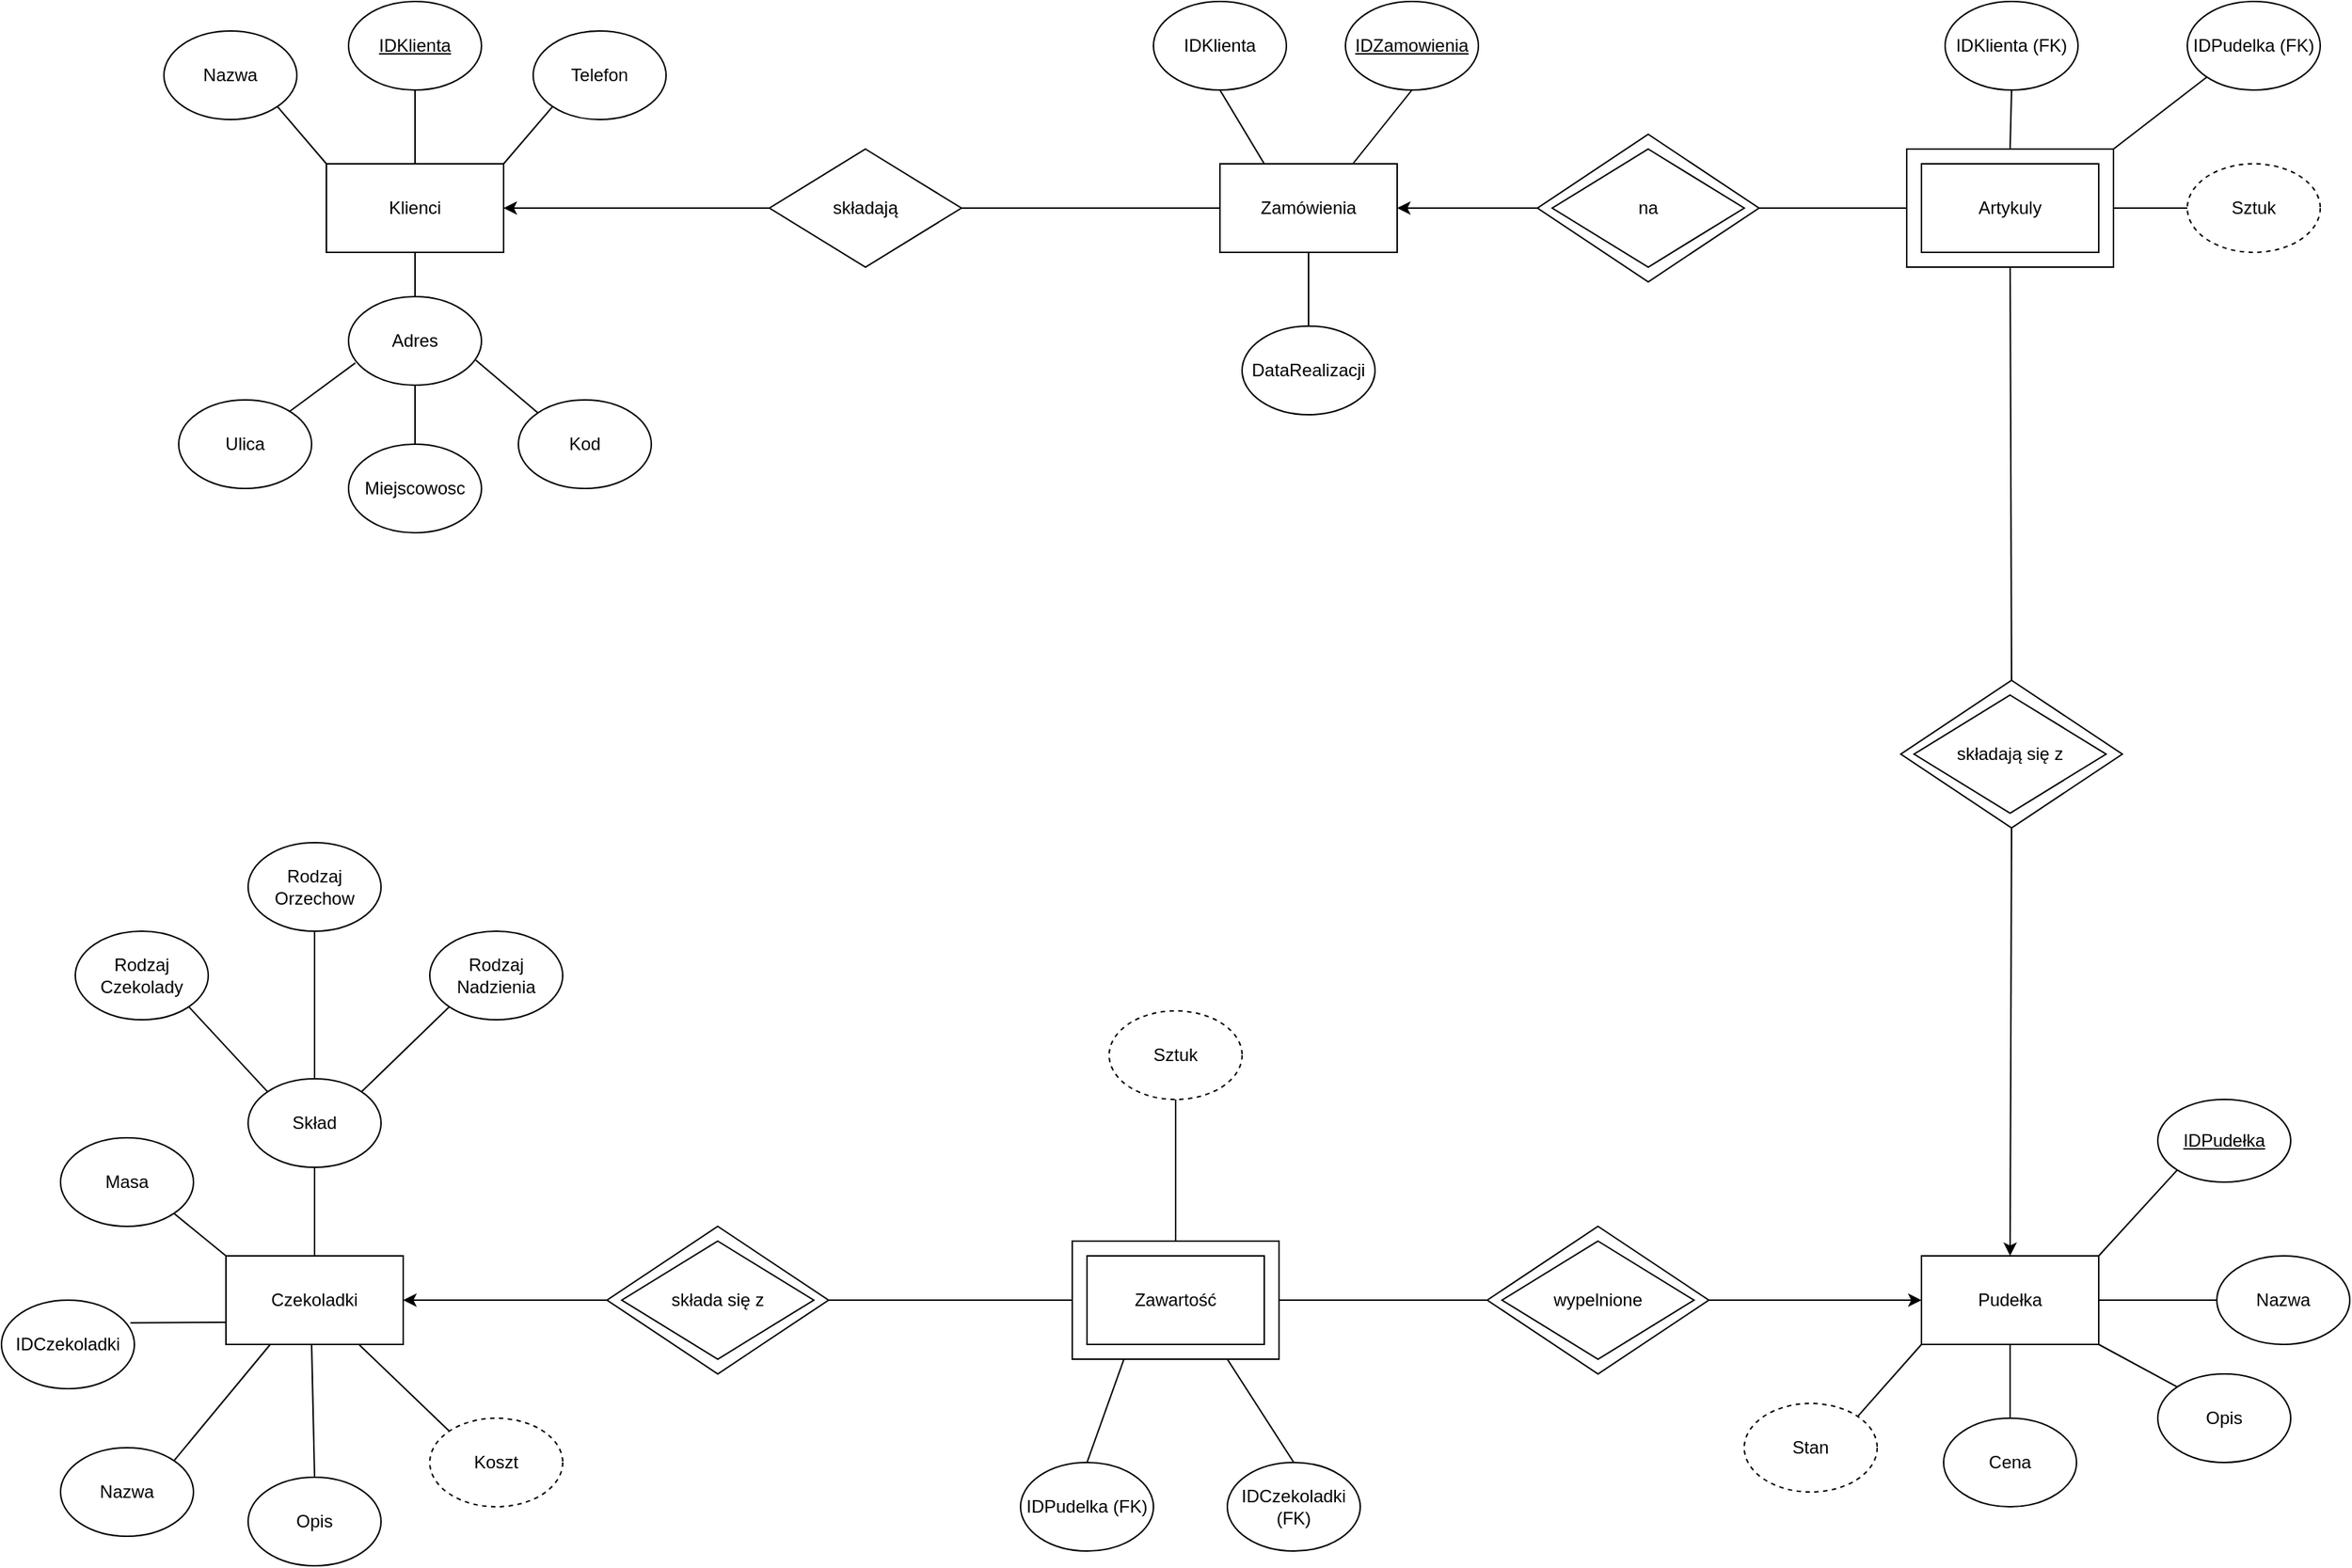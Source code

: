 <mxfile version="17.1.3" type="github">
  <diagram id="R2lEEEUBdFMjLlhIrx00" name="Page-1">
    <mxGraphModel dx="782" dy="1255" grid="1" gridSize="10" guides="1" tooltips="1" connect="1" arrows="1" fold="1" page="1" pageScale="1" pageWidth="583" pageHeight="827" math="0" shadow="0" extFonts="Permanent Marker^https://fonts.googleapis.com/css?family=Permanent+Marker">
      <root>
        <mxCell id="0" />
        <mxCell id="1" parent="0" />
        <mxCell id="abUERGnJFec2dvyfxDvH-7" value="Klienci" style="rounded=0;whiteSpace=wrap;html=1;" parent="1" vertex="1">
          <mxGeometry x="240" y="-280" width="120" height="60" as="geometry" />
        </mxCell>
        <mxCell id="abUERGnJFec2dvyfxDvH-8" value="Miejscowosc" style="ellipse;whiteSpace=wrap;html=1;" parent="1" vertex="1">
          <mxGeometry x="255" y="-90" width="90" height="60" as="geometry" />
        </mxCell>
        <mxCell id="abUERGnJFec2dvyfxDvH-9" value="Ulica" style="ellipse;whiteSpace=wrap;html=1;" parent="1" vertex="1">
          <mxGeometry x="140" y="-120" width="90" height="60" as="geometry" />
        </mxCell>
        <mxCell id="abUERGnJFec2dvyfxDvH-10" value="Nazwa" style="ellipse;whiteSpace=wrap;html=1;" parent="1" vertex="1">
          <mxGeometry x="130" y="-370" width="90" height="60" as="geometry" />
        </mxCell>
        <mxCell id="abUERGnJFec2dvyfxDvH-11" value="&lt;u&gt;IDKlienta&lt;/u&gt;" style="ellipse;whiteSpace=wrap;html=1;" parent="1" vertex="1">
          <mxGeometry x="255" y="-390" width="90" height="60" as="geometry" />
        </mxCell>
        <mxCell id="abUERGnJFec2dvyfxDvH-12" value="Telefon" style="ellipse;whiteSpace=wrap;html=1;" parent="1" vertex="1">
          <mxGeometry x="380" y="-370" width="90" height="60" as="geometry" />
        </mxCell>
        <mxCell id="abUERGnJFec2dvyfxDvH-13" value="Kod" style="ellipse;whiteSpace=wrap;html=1;" parent="1" vertex="1">
          <mxGeometry x="370" y="-120" width="90" height="60" as="geometry" />
        </mxCell>
        <mxCell id="abUERGnJFec2dvyfxDvH-14" value="" style="endArrow=none;html=1;rounded=0;entryX=0;entryY=1;entryDx=0;entryDy=0;exitX=1;exitY=0;exitDx=0;exitDy=0;" parent="1" source="abUERGnJFec2dvyfxDvH-7" target="abUERGnJFec2dvyfxDvH-12" edge="1">
          <mxGeometry width="50" height="50" relative="1" as="geometry">
            <mxPoint x="280" y="-220" as="sourcePoint" />
            <mxPoint x="330" y="-270" as="targetPoint" />
          </mxGeometry>
        </mxCell>
        <mxCell id="abUERGnJFec2dvyfxDvH-15" value="" style="endArrow=none;html=1;rounded=0;entryX=0.5;entryY=1;entryDx=0;entryDy=0;exitX=0.5;exitY=0;exitDx=0;exitDy=0;" parent="1" source="abUERGnJFec2dvyfxDvH-7" target="abUERGnJFec2dvyfxDvH-11" edge="1">
          <mxGeometry width="50" height="50" relative="1" as="geometry">
            <mxPoint x="280" y="-220" as="sourcePoint" />
            <mxPoint x="330" y="-270" as="targetPoint" />
          </mxGeometry>
        </mxCell>
        <mxCell id="abUERGnJFec2dvyfxDvH-16" value="" style="endArrow=none;html=1;rounded=0;entryX=1;entryY=1;entryDx=0;entryDy=0;exitX=0;exitY=0;exitDx=0;exitDy=0;" parent="1" source="abUERGnJFec2dvyfxDvH-7" target="abUERGnJFec2dvyfxDvH-10" edge="1">
          <mxGeometry width="50" height="50" relative="1" as="geometry">
            <mxPoint x="280" y="-220" as="sourcePoint" />
            <mxPoint x="330" y="-270" as="targetPoint" />
          </mxGeometry>
        </mxCell>
        <mxCell id="abUERGnJFec2dvyfxDvH-17" value="" style="endArrow=none;html=1;rounded=0;entryX=0.051;entryY=0.749;entryDx=0;entryDy=0;entryPerimeter=0;" parent="1" source="abUERGnJFec2dvyfxDvH-9" target="abUERGnJFec2dvyfxDvH-29" edge="1">
          <mxGeometry width="50" height="50" relative="1" as="geometry">
            <mxPoint x="280" y="-220" as="sourcePoint" />
            <mxPoint x="330" y="-270" as="targetPoint" />
          </mxGeometry>
        </mxCell>
        <mxCell id="abUERGnJFec2dvyfxDvH-18" value="" style="endArrow=none;html=1;rounded=0;exitX=0.5;exitY=0;exitDx=0;exitDy=0;entryX=0.5;entryY=1;entryDx=0;entryDy=0;" parent="1" source="abUERGnJFec2dvyfxDvH-8" target="abUERGnJFec2dvyfxDvH-29" edge="1">
          <mxGeometry width="50" height="50" relative="1" as="geometry">
            <mxPoint x="280" y="-220" as="sourcePoint" />
            <mxPoint x="330" y="-270" as="targetPoint" />
          </mxGeometry>
        </mxCell>
        <mxCell id="abUERGnJFec2dvyfxDvH-19" value="" style="endArrow=none;html=1;rounded=0;entryX=0;entryY=0;entryDx=0;entryDy=0;exitX=0.957;exitY=0.716;exitDx=0;exitDy=0;exitPerimeter=0;" parent="1" source="abUERGnJFec2dvyfxDvH-29" target="abUERGnJFec2dvyfxDvH-13" edge="1">
          <mxGeometry width="50" height="50" relative="1" as="geometry">
            <mxPoint x="280" y="-220" as="sourcePoint" />
            <mxPoint x="330" y="-270" as="targetPoint" />
          </mxGeometry>
        </mxCell>
        <mxCell id="abUERGnJFec2dvyfxDvH-25" value="" style="endArrow=classic;html=1;rounded=0;entryX=1;entryY=0.5;entryDx=0;entryDy=0;exitX=0;exitY=0.5;exitDx=0;exitDy=0;" parent="1" source="abUERGnJFec2dvyfxDvH-20" target="abUERGnJFec2dvyfxDvH-7" edge="1">
          <mxGeometry width="50" height="50" relative="1" as="geometry">
            <mxPoint x="400" y="-240" as="sourcePoint" />
            <mxPoint x="450" y="-290" as="targetPoint" />
          </mxGeometry>
        </mxCell>
        <mxCell id="abUERGnJFec2dvyfxDvH-26" value="" style="endArrow=none;html=1;rounded=0;entryX=0;entryY=0.5;entryDx=0;entryDy=0;startArrow=none;" parent="1" source="abUERGnJFec2dvyfxDvH-20" target="abUERGnJFec2dvyfxDvH-27" edge="1">
          <mxGeometry width="50" height="50" relative="1" as="geometry">
            <mxPoint x="610" y="-250" as="sourcePoint" />
            <mxPoint x="750" y="-250" as="targetPoint" />
            <Array as="points" />
          </mxGeometry>
        </mxCell>
        <mxCell id="abUERGnJFec2dvyfxDvH-27" value="Zamówienia" style="rounded=0;whiteSpace=wrap;html=1;" parent="1" vertex="1">
          <mxGeometry x="845" y="-280" width="120" height="60" as="geometry" />
        </mxCell>
        <mxCell id="abUERGnJFec2dvyfxDvH-29" value="Adres" style="ellipse;whiteSpace=wrap;html=1;" parent="1" vertex="1">
          <mxGeometry x="255" y="-190" width="90" height="60" as="geometry" />
        </mxCell>
        <mxCell id="abUERGnJFec2dvyfxDvH-30" value="" style="endArrow=none;html=1;rounded=0;entryX=0.5;entryY=1;entryDx=0;entryDy=0;exitX=0.5;exitY=0;exitDx=0;exitDy=0;" parent="1" source="abUERGnJFec2dvyfxDvH-29" target="abUERGnJFec2dvyfxDvH-7" edge="1">
          <mxGeometry width="50" height="50" relative="1" as="geometry">
            <mxPoint x="290" y="-180" as="sourcePoint" />
            <mxPoint x="340" y="-230" as="targetPoint" />
          </mxGeometry>
        </mxCell>
        <mxCell id="abUERGnJFec2dvyfxDvH-20" value="składają" style="rhombus;whiteSpace=wrap;html=1;" parent="1" vertex="1">
          <mxGeometry x="540" y="-290" width="130" height="80" as="geometry" />
        </mxCell>
        <mxCell id="abUERGnJFec2dvyfxDvH-33" value="DataRealizacji" style="ellipse;whiteSpace=wrap;html=1;" parent="1" vertex="1">
          <mxGeometry x="860" y="-170" width="90" height="60" as="geometry" />
        </mxCell>
        <mxCell id="abUERGnJFec2dvyfxDvH-34" value="&lt;u&gt;IDZamowienia&lt;/u&gt;" style="ellipse;whiteSpace=wrap;html=1;" parent="1" vertex="1">
          <mxGeometry x="930" y="-390" width="90" height="60" as="geometry" />
        </mxCell>
        <mxCell id="abUERGnJFec2dvyfxDvH-35" value="IDKlienta" style="ellipse;whiteSpace=wrap;html=1;" parent="1" vertex="1">
          <mxGeometry x="800" y="-390" width="90" height="60" as="geometry" />
        </mxCell>
        <mxCell id="abUERGnJFec2dvyfxDvH-36" value="" style="endArrow=none;html=1;rounded=0;entryX=0.5;entryY=1;entryDx=0;entryDy=0;exitX=0.25;exitY=0;exitDx=0;exitDy=0;" parent="1" source="abUERGnJFec2dvyfxDvH-27" target="abUERGnJFec2dvyfxDvH-35" edge="1">
          <mxGeometry width="50" height="50" relative="1" as="geometry">
            <mxPoint x="500" y="-170" as="sourcePoint" />
            <mxPoint x="550" y="-220" as="targetPoint" />
          </mxGeometry>
        </mxCell>
        <mxCell id="abUERGnJFec2dvyfxDvH-37" value="" style="endArrow=none;html=1;rounded=0;entryX=0.5;entryY=1;entryDx=0;entryDy=0;exitX=0.75;exitY=0;exitDx=0;exitDy=0;" parent="1" source="abUERGnJFec2dvyfxDvH-27" target="abUERGnJFec2dvyfxDvH-34" edge="1">
          <mxGeometry width="50" height="50" relative="1" as="geometry">
            <mxPoint x="910" y="-270" as="sourcePoint" />
            <mxPoint x="960" y="-320" as="targetPoint" />
          </mxGeometry>
        </mxCell>
        <mxCell id="abUERGnJFec2dvyfxDvH-38" value="" style="endArrow=none;html=1;rounded=0;exitX=0.5;exitY=0;exitDx=0;exitDy=0;entryX=0.5;entryY=1;entryDx=0;entryDy=0;" parent="1" source="abUERGnJFec2dvyfxDvH-33" target="abUERGnJFec2dvyfxDvH-27" edge="1">
          <mxGeometry width="50" height="50" relative="1" as="geometry">
            <mxPoint x="500" y="-170" as="sourcePoint" />
            <mxPoint x="550" y="-220" as="targetPoint" />
          </mxGeometry>
        </mxCell>
        <mxCell id="abUERGnJFec2dvyfxDvH-39" value="" style="endArrow=classic;html=1;rounded=0;entryX=1;entryY=0.5;entryDx=0;entryDy=0;exitX=0;exitY=0.5;exitDx=0;exitDy=0;" parent="1" source="abUERGnJFec2dvyfxDvH-23" target="abUERGnJFec2dvyfxDvH-27" edge="1">
          <mxGeometry width="50" height="50" relative="1" as="geometry">
            <mxPoint x="680" y="-170" as="sourcePoint" />
            <mxPoint x="730" y="-220" as="targetPoint" />
          </mxGeometry>
        </mxCell>
        <mxCell id="abUERGnJFec2dvyfxDvH-40" value="" style="endArrow=none;html=1;rounded=0;entryX=1;entryY=0.5;entryDx=0;entryDy=0;exitX=0;exitY=0.5;exitDx=0;exitDy=0;" parent="1" source="8hP7hutCpW1YsfkcWPiX-58" target="abUERGnJFec2dvyfxDvH-23" edge="1">
          <mxGeometry width="50" height="50" relative="1" as="geometry">
            <mxPoint x="680" y="-170" as="sourcePoint" />
            <mxPoint x="730" y="-220" as="targetPoint" />
          </mxGeometry>
        </mxCell>
        <mxCell id="8hP7hutCpW1YsfkcWPiX-3" value="IDKlienta (FK)" style="ellipse;whiteSpace=wrap;html=1;" parent="1" vertex="1">
          <mxGeometry x="1336" y="-390" width="90" height="60" as="geometry" />
        </mxCell>
        <mxCell id="8hP7hutCpW1YsfkcWPiX-4" value="IDPudelka (FK)" style="ellipse;whiteSpace=wrap;html=1;" parent="1" vertex="1">
          <mxGeometry x="1500" y="-390" width="90" height="60" as="geometry" />
        </mxCell>
        <mxCell id="8hP7hutCpW1YsfkcWPiX-5" value="Sztuk" style="ellipse;whiteSpace=wrap;html=1;dashed=1;" parent="1" vertex="1">
          <mxGeometry x="1500" y="-280" width="90" height="60" as="geometry" />
        </mxCell>
        <mxCell id="8hP7hutCpW1YsfkcWPiX-6" value="" style="endArrow=none;html=1;rounded=0;entryX=0.5;entryY=1;entryDx=0;entryDy=0;exitX=0.5;exitY=0;exitDx=0;exitDy=0;" parent="1" source="8hP7hutCpW1YsfkcWPiX-58" target="8hP7hutCpW1YsfkcWPiX-3" edge="1">
          <mxGeometry width="50" height="50" relative="1" as="geometry">
            <mxPoint x="1240" y="-140" as="sourcePoint" />
            <mxPoint x="1290" y="-190" as="targetPoint" />
          </mxGeometry>
        </mxCell>
        <mxCell id="8hP7hutCpW1YsfkcWPiX-7" value="" style="endArrow=none;html=1;rounded=0;entryX=0;entryY=1;entryDx=0;entryDy=0;exitX=1;exitY=0;exitDx=0;exitDy=0;" parent="1" source="8hP7hutCpW1YsfkcWPiX-58" target="8hP7hutCpW1YsfkcWPiX-4" edge="1">
          <mxGeometry width="50" height="50" relative="1" as="geometry">
            <mxPoint x="1240" y="-140" as="sourcePoint" />
            <mxPoint x="1290" y="-190" as="targetPoint" />
          </mxGeometry>
        </mxCell>
        <mxCell id="8hP7hutCpW1YsfkcWPiX-8" value="" style="endArrow=none;html=1;rounded=0;entryX=0;entryY=0.5;entryDx=0;entryDy=0;exitX=1;exitY=0.5;exitDx=0;exitDy=0;" parent="1" source="8hP7hutCpW1YsfkcWPiX-58" target="8hP7hutCpW1YsfkcWPiX-5" edge="1">
          <mxGeometry width="50" height="50" relative="1" as="geometry">
            <mxPoint x="1240" y="-140" as="sourcePoint" />
            <mxPoint x="1290" y="-190" as="targetPoint" />
          </mxGeometry>
        </mxCell>
        <mxCell id="8hP7hutCpW1YsfkcWPiX-9" value="" style="endArrow=none;html=1;rounded=0;entryX=0.5;entryY=1;entryDx=0;entryDy=0;exitX=0.5;exitY=0;exitDx=0;exitDy=0;" parent="1" source="kDUmkWXr-xE4IR9eqY9k-2" target="abUERGnJFec2dvyfxDvH-41" edge="1">
          <mxGeometry width="50" height="50" relative="1" as="geometry">
            <mxPoint x="870" y="-140" as="sourcePoint" />
            <mxPoint x="920" y="-190" as="targetPoint" />
          </mxGeometry>
        </mxCell>
        <mxCell id="8hP7hutCpW1YsfkcWPiX-11" value="" style="endArrow=classic;html=1;rounded=0;entryX=0.5;entryY=0;entryDx=0;entryDy=0;exitX=0.5;exitY=1;exitDx=0;exitDy=0;" parent="1" source="kDUmkWXr-xE4IR9eqY9k-2" target="8hP7hutCpW1YsfkcWPiX-10" edge="1">
          <mxGeometry width="50" height="50" relative="1" as="geometry">
            <mxPoint x="870" y="140" as="sourcePoint" />
            <mxPoint x="920" y="90" as="targetPoint" />
          </mxGeometry>
        </mxCell>
        <mxCell id="8hP7hutCpW1YsfkcWPiX-13" value="Stan" style="ellipse;whiteSpace=wrap;html=1;dashed=1;" parent="1" vertex="1">
          <mxGeometry x="1200" y="560" width="90" height="60" as="geometry" />
        </mxCell>
        <mxCell id="8hP7hutCpW1YsfkcWPiX-14" value="Cena" style="ellipse;whiteSpace=wrap;html=1;" parent="1" vertex="1">
          <mxGeometry x="1335" y="570" width="90" height="60" as="geometry" />
        </mxCell>
        <mxCell id="8hP7hutCpW1YsfkcWPiX-15" value="&lt;u&gt;IDPudełka&lt;/u&gt;" style="ellipse;whiteSpace=wrap;html=1;" parent="1" vertex="1">
          <mxGeometry x="1480" y="354" width="90" height="56" as="geometry" />
        </mxCell>
        <mxCell id="8hP7hutCpW1YsfkcWPiX-16" value="Opis" style="ellipse;whiteSpace=wrap;html=1;" parent="1" vertex="1">
          <mxGeometry x="1480" y="540" width="90" height="60" as="geometry" />
        </mxCell>
        <mxCell id="8hP7hutCpW1YsfkcWPiX-17" value="Nazwa" style="ellipse;whiteSpace=wrap;html=1;" parent="1" vertex="1">
          <mxGeometry x="1520" y="460" width="90" height="60" as="geometry" />
        </mxCell>
        <mxCell id="8hP7hutCpW1YsfkcWPiX-18" value="" style="endArrow=none;html=1;rounded=0;entryX=0;entryY=1;entryDx=0;entryDy=0;exitX=1;exitY=0;exitDx=0;exitDy=0;" parent="1" source="8hP7hutCpW1YsfkcWPiX-13" target="8hP7hutCpW1YsfkcWPiX-10" edge="1">
          <mxGeometry width="50" height="50" relative="1" as="geometry">
            <mxPoint x="840" y="310" as="sourcePoint" />
            <mxPoint x="900" y="250" as="targetPoint" />
          </mxGeometry>
        </mxCell>
        <mxCell id="8hP7hutCpW1YsfkcWPiX-19" value="" style="endArrow=none;html=1;rounded=0;entryX=0;entryY=1;entryDx=0;entryDy=0;exitX=1;exitY=0;exitDx=0;exitDy=0;" parent="1" source="8hP7hutCpW1YsfkcWPiX-10" target="8hP7hutCpW1YsfkcWPiX-15" edge="1">
          <mxGeometry width="50" height="50" relative="1" as="geometry">
            <mxPoint x="840" y="310" as="sourcePoint" />
            <mxPoint x="890" y="260" as="targetPoint" />
          </mxGeometry>
        </mxCell>
        <mxCell id="8hP7hutCpW1YsfkcWPiX-20" value="" style="endArrow=none;html=1;rounded=0;entryX=0.5;entryY=0;entryDx=0;entryDy=0;exitX=0.5;exitY=1;exitDx=0;exitDy=0;" parent="1" source="8hP7hutCpW1YsfkcWPiX-10" target="8hP7hutCpW1YsfkcWPiX-14" edge="1">
          <mxGeometry width="50" height="50" relative="1" as="geometry">
            <mxPoint x="840" y="310" as="sourcePoint" />
            <mxPoint x="890" y="260" as="targetPoint" />
          </mxGeometry>
        </mxCell>
        <mxCell id="8hP7hutCpW1YsfkcWPiX-21" value="" style="endArrow=none;html=1;rounded=0;entryX=0;entryY=0;entryDx=0;entryDy=0;exitX=1;exitY=1;exitDx=0;exitDy=0;" parent="1" source="8hP7hutCpW1YsfkcWPiX-10" target="8hP7hutCpW1YsfkcWPiX-16" edge="1">
          <mxGeometry width="50" height="50" relative="1" as="geometry">
            <mxPoint x="840" y="310" as="sourcePoint" />
            <mxPoint x="890" y="260" as="targetPoint" />
          </mxGeometry>
        </mxCell>
        <mxCell id="8hP7hutCpW1YsfkcWPiX-22" value="" style="endArrow=none;html=1;rounded=0;entryX=0;entryY=0.5;entryDx=0;entryDy=0;exitX=1;exitY=0.5;exitDx=0;exitDy=0;" parent="1" source="8hP7hutCpW1YsfkcWPiX-10" target="8hP7hutCpW1YsfkcWPiX-17" edge="1">
          <mxGeometry width="50" height="50" relative="1" as="geometry">
            <mxPoint x="840" y="310" as="sourcePoint" />
            <mxPoint x="890" y="260" as="targetPoint" />
          </mxGeometry>
        </mxCell>
        <mxCell id="8hP7hutCpW1YsfkcWPiX-24" value="Czekoladki" style="rounded=0;whiteSpace=wrap;html=1;" parent="1" vertex="1">
          <mxGeometry x="172" y="460" width="120" height="60" as="geometry" />
        </mxCell>
        <mxCell id="8hP7hutCpW1YsfkcWPiX-26" value="" style="endArrow=none;html=1;rounded=0;entryX=0;entryY=0.5;entryDx=0;entryDy=0;exitX=1;exitY=0.5;exitDx=0;exitDy=0;" parent="1" source="8hP7hutCpW1YsfkcWPiX-61" target="kDUmkWXr-xE4IR9eqY9k-3" edge="1">
          <mxGeometry width="50" height="50" relative="1" as="geometry">
            <mxPoint x="840" y="310" as="sourcePoint" />
            <mxPoint x="890" y="260" as="targetPoint" />
          </mxGeometry>
        </mxCell>
        <mxCell id="8hP7hutCpW1YsfkcWPiX-27" value="Sztuk" style="ellipse;whiteSpace=wrap;html=1;dashed=1;" parent="1" vertex="1">
          <mxGeometry x="770" y="294" width="90" height="60" as="geometry" />
        </mxCell>
        <mxCell id="8hP7hutCpW1YsfkcWPiX-28" value="IDCzekoladki (FK)" style="ellipse;whiteSpace=wrap;html=1;" parent="1" vertex="1">
          <mxGeometry x="850" y="600" width="90" height="60" as="geometry" />
        </mxCell>
        <mxCell id="8hP7hutCpW1YsfkcWPiX-29" value="IDPudelka (FK)" style="ellipse;whiteSpace=wrap;html=1;" parent="1" vertex="1">
          <mxGeometry x="710" y="600" width="90" height="60" as="geometry" />
        </mxCell>
        <mxCell id="8hP7hutCpW1YsfkcWPiX-30" value="" style="endArrow=none;html=1;rounded=0;exitX=0.5;exitY=0;exitDx=0;exitDy=0;entryX=0.5;entryY=1;entryDx=0;entryDy=0;" parent="1" source="8hP7hutCpW1YsfkcWPiX-61" target="8hP7hutCpW1YsfkcWPiX-27" edge="1">
          <mxGeometry width="50" height="50" relative="1" as="geometry">
            <mxPoint x="840" y="310" as="sourcePoint" />
            <mxPoint x="890" y="260" as="targetPoint" />
          </mxGeometry>
        </mxCell>
        <mxCell id="8hP7hutCpW1YsfkcWPiX-31" value="" style="endArrow=none;html=1;rounded=0;entryX=0.25;entryY=1;entryDx=0;entryDy=0;exitX=0.5;exitY=0;exitDx=0;exitDy=0;" parent="1" source="8hP7hutCpW1YsfkcWPiX-29" target="8hP7hutCpW1YsfkcWPiX-61" edge="1">
          <mxGeometry width="50" height="50" relative="1" as="geometry">
            <mxPoint x="840" y="310" as="sourcePoint" />
            <mxPoint x="890" y="260" as="targetPoint" />
          </mxGeometry>
        </mxCell>
        <mxCell id="8hP7hutCpW1YsfkcWPiX-32" value="" style="endArrow=none;html=1;rounded=0;exitX=0.5;exitY=0;exitDx=0;exitDy=0;entryX=0.75;entryY=1;entryDx=0;entryDy=0;" parent="1" source="8hP7hutCpW1YsfkcWPiX-28" target="8hP7hutCpW1YsfkcWPiX-61" edge="1">
          <mxGeometry width="50" height="50" relative="1" as="geometry">
            <mxPoint x="840" y="310" as="sourcePoint" />
            <mxPoint x="890" y="260" as="targetPoint" />
          </mxGeometry>
        </mxCell>
        <mxCell id="8hP7hutCpW1YsfkcWPiX-33" value="" style="endArrow=none;html=1;rounded=0;exitX=1;exitY=0.5;exitDx=0;exitDy=0;entryX=0;entryY=0.5;entryDx=0;entryDy=0;" parent="1" source="kDUmkWXr-xE4IR9eqY9k-1" target="8hP7hutCpW1YsfkcWPiX-61" edge="1">
          <mxGeometry width="50" height="50" relative="1" as="geometry">
            <mxPoint x="840" y="310" as="sourcePoint" />
            <mxPoint x="890" y="260" as="targetPoint" />
          </mxGeometry>
        </mxCell>
        <mxCell id="8hP7hutCpW1YsfkcWPiX-35" value="" style="endArrow=classic;html=1;rounded=0;entryX=1;entryY=0.5;entryDx=0;entryDy=0;exitX=0;exitY=0.5;exitDx=0;exitDy=0;" parent="1" source="kDUmkWXr-xE4IR9eqY9k-1" target="8hP7hutCpW1YsfkcWPiX-24" edge="1">
          <mxGeometry width="50" height="50" relative="1" as="geometry">
            <mxPoint x="840" y="310" as="sourcePoint" />
            <mxPoint x="890" y="260" as="targetPoint" />
          </mxGeometry>
        </mxCell>
        <mxCell id="8hP7hutCpW1YsfkcWPiX-36" value="Nazwa" style="ellipse;whiteSpace=wrap;html=1;" parent="1" vertex="1">
          <mxGeometry x="60" y="590" width="90" height="60" as="geometry" />
        </mxCell>
        <mxCell id="8hP7hutCpW1YsfkcWPiX-37" value="Opis" style="ellipse;whiteSpace=wrap;html=1;" parent="1" vertex="1">
          <mxGeometry x="187" y="610" width="90" height="60" as="geometry" />
        </mxCell>
        <mxCell id="8hP7hutCpW1YsfkcWPiX-38" value="Koszt" style="ellipse;whiteSpace=wrap;html=1;dashed=1;" parent="1" vertex="1">
          <mxGeometry x="310" y="570" width="90" height="60" as="geometry" />
        </mxCell>
        <mxCell id="8hP7hutCpW1YsfkcWPiX-39" value="Rodzaj&lt;br&gt;Nadzienia" style="ellipse;whiteSpace=wrap;html=1;" parent="1" vertex="1">
          <mxGeometry x="310" y="240" width="90" height="60" as="geometry" />
        </mxCell>
        <mxCell id="8hP7hutCpW1YsfkcWPiX-40" value="Rodzaj&lt;br&gt;Orzechow" style="ellipse;whiteSpace=wrap;html=1;" parent="1" vertex="1">
          <mxGeometry x="187" y="180" width="90" height="60" as="geometry" />
        </mxCell>
        <mxCell id="8hP7hutCpW1YsfkcWPiX-41" value="Rodzaj&lt;br&gt;Czekolady" style="ellipse;whiteSpace=wrap;html=1;" parent="1" vertex="1">
          <mxGeometry x="70" y="240" width="90" height="60" as="geometry" />
        </mxCell>
        <mxCell id="8hP7hutCpW1YsfkcWPiX-42" value="Skład" style="ellipse;whiteSpace=wrap;html=1;" parent="1" vertex="1">
          <mxGeometry x="187" y="340" width="90" height="60" as="geometry" />
        </mxCell>
        <mxCell id="8hP7hutCpW1YsfkcWPiX-43" value="" style="endArrow=none;html=1;rounded=0;exitX=1;exitY=0;exitDx=0;exitDy=0;entryX=0;entryY=1;entryDx=0;entryDy=0;" parent="1" source="8hP7hutCpW1YsfkcWPiX-42" target="8hP7hutCpW1YsfkcWPiX-39" edge="1">
          <mxGeometry width="50" height="50" relative="1" as="geometry">
            <mxPoint x="840" y="30" as="sourcePoint" />
            <mxPoint x="890" y="-20" as="targetPoint" />
          </mxGeometry>
        </mxCell>
        <mxCell id="8hP7hutCpW1YsfkcWPiX-44" value="" style="endArrow=none;html=1;rounded=0;exitX=0.5;exitY=0;exitDx=0;exitDy=0;entryX=0.5;entryY=1;entryDx=0;entryDy=0;" parent="1" source="8hP7hutCpW1YsfkcWPiX-42" target="8hP7hutCpW1YsfkcWPiX-40" edge="1">
          <mxGeometry width="50" height="50" relative="1" as="geometry">
            <mxPoint x="273.82" y="358.787" as="sourcePoint" />
            <mxPoint x="333.18" y="301.213" as="targetPoint" />
          </mxGeometry>
        </mxCell>
        <mxCell id="8hP7hutCpW1YsfkcWPiX-45" value="" style="endArrow=none;html=1;rounded=0;exitX=0;exitY=0;exitDx=0;exitDy=0;entryX=1;entryY=1;entryDx=0;entryDy=0;" parent="1" source="8hP7hutCpW1YsfkcWPiX-42" target="8hP7hutCpW1YsfkcWPiX-41" edge="1">
          <mxGeometry width="50" height="50" relative="1" as="geometry">
            <mxPoint x="283.82" y="368.787" as="sourcePoint" />
            <mxPoint x="343.18" y="311.213" as="targetPoint" />
          </mxGeometry>
        </mxCell>
        <mxCell id="8hP7hutCpW1YsfkcWPiX-46" value="" style="endArrow=none;html=1;rounded=0;exitX=0.5;exitY=0;exitDx=0;exitDy=0;entryX=0.5;entryY=1;entryDx=0;entryDy=0;" parent="1" source="8hP7hutCpW1YsfkcWPiX-24" target="8hP7hutCpW1YsfkcWPiX-42" edge="1">
          <mxGeometry width="50" height="50" relative="1" as="geometry">
            <mxPoint x="293.82" y="378.787" as="sourcePoint" />
            <mxPoint x="353.18" y="321.213" as="targetPoint" />
          </mxGeometry>
        </mxCell>
        <mxCell id="8hP7hutCpW1YsfkcWPiX-48" value="Masa" style="ellipse;whiteSpace=wrap;html=1;" parent="1" vertex="1">
          <mxGeometry x="60" y="380" width="90" height="60" as="geometry" />
        </mxCell>
        <mxCell id="8hP7hutCpW1YsfkcWPiX-49" value="IDCzekoladki" style="ellipse;whiteSpace=wrap;html=1;" parent="1" vertex="1">
          <mxGeometry x="20" y="490" width="90" height="60" as="geometry" />
        </mxCell>
        <mxCell id="8hP7hutCpW1YsfkcWPiX-50" value="" style="endArrow=none;html=1;rounded=0;entryX=1;entryY=1;entryDx=0;entryDy=0;exitX=0;exitY=0;exitDx=0;exitDy=0;" parent="1" source="8hP7hutCpW1YsfkcWPiX-24" target="8hP7hutCpW1YsfkcWPiX-48" edge="1">
          <mxGeometry width="50" height="50" relative="1" as="geometry">
            <mxPoint x="170" y="460" as="sourcePoint" />
            <mxPoint x="890" y="260" as="targetPoint" />
          </mxGeometry>
        </mxCell>
        <mxCell id="8hP7hutCpW1YsfkcWPiX-53" value="" style="endArrow=none;html=1;rounded=0;exitX=0;exitY=0.75;exitDx=0;exitDy=0;entryX=0.97;entryY=0.256;entryDx=0;entryDy=0;entryPerimeter=0;" parent="1" source="8hP7hutCpW1YsfkcWPiX-24" target="8hP7hutCpW1YsfkcWPiX-49" edge="1">
          <mxGeometry width="50" height="50" relative="1" as="geometry">
            <mxPoint x="182" y="485" as="sourcePoint" />
            <mxPoint x="126.82" y="461.213" as="targetPoint" />
          </mxGeometry>
        </mxCell>
        <mxCell id="8hP7hutCpW1YsfkcWPiX-54" value="" style="endArrow=none;html=1;rounded=0;exitX=0.25;exitY=1;exitDx=0;exitDy=0;entryX=1;entryY=0;entryDx=0;entryDy=0;" parent="1" source="8hP7hutCpW1YsfkcWPiX-24" target="8hP7hutCpW1YsfkcWPiX-36" edge="1">
          <mxGeometry width="50" height="50" relative="1" as="geometry">
            <mxPoint x="192" y="495" as="sourcePoint" />
            <mxPoint x="136.82" y="471.213" as="targetPoint" />
          </mxGeometry>
        </mxCell>
        <mxCell id="8hP7hutCpW1YsfkcWPiX-55" value="" style="endArrow=none;html=1;rounded=0;entryX=0.5;entryY=0;entryDx=0;entryDy=0;" parent="1" target="8hP7hutCpW1YsfkcWPiX-37" edge="1">
          <mxGeometry width="50" height="50" relative="1" as="geometry">
            <mxPoint x="230" y="520" as="sourcePoint" />
            <mxPoint x="146.82" y="481.213" as="targetPoint" />
          </mxGeometry>
        </mxCell>
        <mxCell id="8hP7hutCpW1YsfkcWPiX-56" value="" style="endArrow=none;html=1;rounded=0;exitX=0.75;exitY=1;exitDx=0;exitDy=0;entryX=0;entryY=0;entryDx=0;entryDy=0;" parent="1" source="8hP7hutCpW1YsfkcWPiX-24" target="8hP7hutCpW1YsfkcWPiX-38" edge="1">
          <mxGeometry width="50" height="50" relative="1" as="geometry">
            <mxPoint x="212" y="515" as="sourcePoint" />
            <mxPoint x="156.82" y="491.213" as="targetPoint" />
          </mxGeometry>
        </mxCell>
        <mxCell id="8hP7hutCpW1YsfkcWPiX-58" value="" style="rounded=0;whiteSpace=wrap;html=1;" parent="1" vertex="1">
          <mxGeometry x="1310" y="-290" width="140" height="80" as="geometry" />
        </mxCell>
        <mxCell id="8hP7hutCpW1YsfkcWPiX-10" value="Pudełka" style="rounded=0;whiteSpace=wrap;html=1;" parent="1" vertex="1">
          <mxGeometry x="1320" y="460" width="120" height="60" as="geometry" />
        </mxCell>
        <mxCell id="abUERGnJFec2dvyfxDvH-41" value="Artykuly" style="rounded=0;whiteSpace=wrap;html=1;" parent="1" vertex="1">
          <mxGeometry x="1320" y="-280" width="120" height="60" as="geometry" />
        </mxCell>
        <mxCell id="8hP7hutCpW1YsfkcWPiX-61" value="" style="rounded=0;whiteSpace=wrap;html=1;" parent="1" vertex="1">
          <mxGeometry x="745" y="450" width="140" height="80" as="geometry" />
        </mxCell>
        <mxCell id="8hP7hutCpW1YsfkcWPiX-23" value="Zawartość" style="rounded=0;whiteSpace=wrap;html=1;" parent="1" vertex="1">
          <mxGeometry x="755" y="460" width="120" height="60" as="geometry" />
        </mxCell>
        <mxCell id="8hP7hutCpW1YsfkcWPiX-62" value="" style="endArrow=classic;html=1;rounded=0;entryX=0;entryY=0.5;entryDx=0;entryDy=0;exitX=1;exitY=0.5;exitDx=0;exitDy=0;" parent="1" source="kDUmkWXr-xE4IR9eqY9k-3" target="8hP7hutCpW1YsfkcWPiX-10" edge="1">
          <mxGeometry width="50" height="50" relative="1" as="geometry">
            <mxPoint x="1120" y="600" as="sourcePoint" />
            <mxPoint x="1170" y="550" as="targetPoint" />
          </mxGeometry>
        </mxCell>
        <mxCell id="kDUmkWXr-xE4IR9eqY9k-1" value="" style="rhombus;whiteSpace=wrap;html=1;" parent="1" vertex="1">
          <mxGeometry x="430" y="440" width="150" height="100" as="geometry" />
        </mxCell>
        <mxCell id="kDUmkWXr-xE4IR9eqY9k-2" value="" style="rhombus;whiteSpace=wrap;html=1;" parent="1" vertex="1">
          <mxGeometry x="1306" y="70" width="150" height="100" as="geometry" />
        </mxCell>
        <mxCell id="kDUmkWXr-xE4IR9eqY9k-3" value="" style="rhombus;whiteSpace=wrap;html=1;" parent="1" vertex="1">
          <mxGeometry x="1026" y="440" width="150" height="100" as="geometry" />
        </mxCell>
        <mxCell id="kDUmkWXr-xE4IR9eqY9k-4" value="" style="rhombus;whiteSpace=wrap;html=1;" parent="1" vertex="1">
          <mxGeometry x="1060" y="-300" width="150" height="100" as="geometry" />
        </mxCell>
        <mxCell id="abUERGnJFec2dvyfxDvH-22" value="składa się z" style="rhombus;whiteSpace=wrap;html=1;" parent="1" vertex="1">
          <mxGeometry x="440" y="450" width="130" height="80" as="geometry" />
        </mxCell>
        <mxCell id="abUERGnJFec2dvyfxDvH-24" value="wypelnione" style="rhombus;whiteSpace=wrap;html=1;" parent="1" vertex="1">
          <mxGeometry x="1036" y="450" width="130" height="80" as="geometry" />
        </mxCell>
        <mxCell id="8hP7hutCpW1YsfkcWPiX-1" value="składają się z" style="rhombus;whiteSpace=wrap;html=1;" parent="1" vertex="1">
          <mxGeometry x="1315" y="80" width="130" height="80" as="geometry" />
        </mxCell>
        <mxCell id="abUERGnJFec2dvyfxDvH-23" value="na" style="rhombus;whiteSpace=wrap;html=1;" parent="1" vertex="1">
          <mxGeometry x="1070" y="-290" width="130" height="80" as="geometry" />
        </mxCell>
      </root>
    </mxGraphModel>
  </diagram>
</mxfile>
